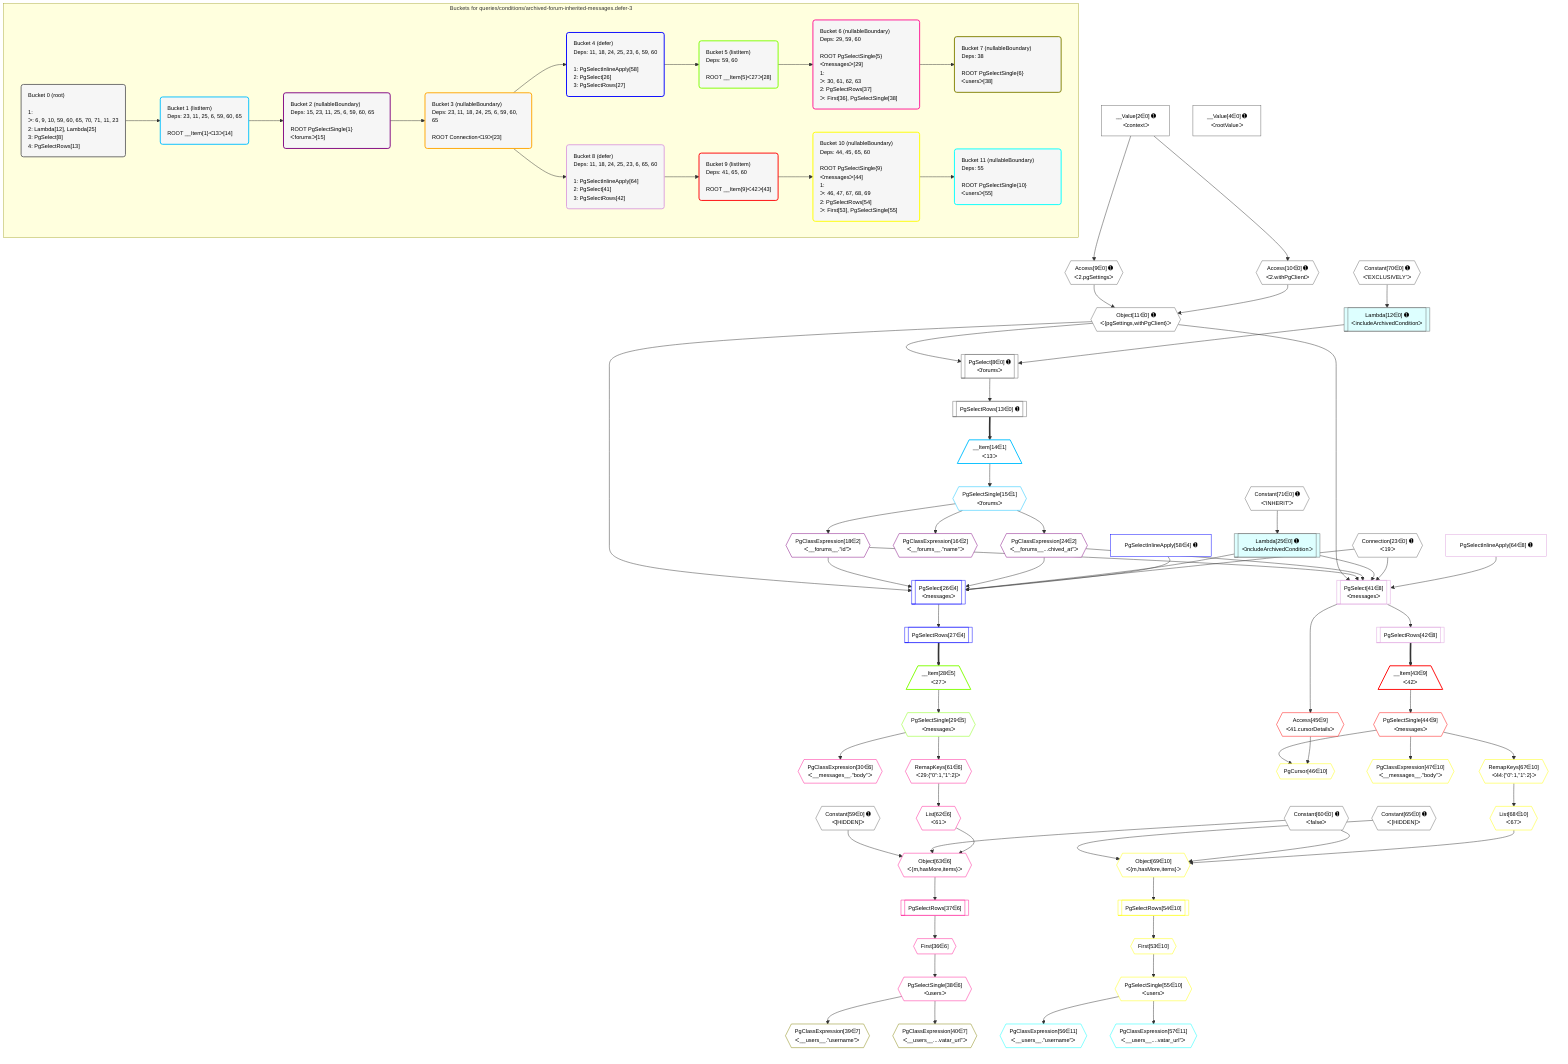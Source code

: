 %%{init: {'themeVariables': { 'fontSize': '12px'}}}%%
graph TD
    classDef path fill:#eee,stroke:#000,color:#000
    classDef plan fill:#fff,stroke-width:1px,color:#000
    classDef itemplan fill:#fff,stroke-width:2px,color:#000
    classDef unbatchedplan fill:#dff,stroke-width:1px,color:#000
    classDef sideeffectplan fill:#fcc,stroke-width:2px,color:#000
    classDef bucket fill:#f6f6f6,color:#000,stroke-width:2px,text-align:left


    %% plan dependencies
    PgSelect8[["PgSelect[8∈0] ➊<br />ᐸforumsᐳ"]]:::plan
    Object11{{"Object[11∈0] ➊<br />ᐸ{pgSettings,withPgClient}ᐳ"}}:::plan
    Lambda12[["Lambda[12∈0] ➊<br />ᐸincludeArchivedConditionᐳ"]]:::unbatchedplan
    Object11 & Lambda12 --> PgSelect8
    Access9{{"Access[9∈0] ➊<br />ᐸ2.pgSettingsᐳ"}}:::plan
    Access10{{"Access[10∈0] ➊<br />ᐸ2.withPgClientᐳ"}}:::plan
    Access9 & Access10 --> Object11
    Connection23{{"Connection[23∈0] ➊<br />ᐸ19ᐳ"}}:::plan
    __Value2["__Value[2∈0] ➊<br />ᐸcontextᐳ"]:::plan
    __Value2 --> Access9
    __Value2 --> Access10
    Constant70{{"Constant[70∈0] ➊<br />ᐸ'EXCLUSIVELY'ᐳ"}}:::plan
    Constant70 --> Lambda12
    PgSelectRows13[["PgSelectRows[13∈0] ➊"]]:::plan
    PgSelect8 --> PgSelectRows13
    Lambda25[["Lambda[25∈0] ➊<br />ᐸincludeArchivedConditionᐳ"]]:::unbatchedplan
    Constant71{{"Constant[71∈0] ➊<br />ᐸ'INHERIT'ᐳ"}}:::plan
    Constant71 --> Lambda25
    __Value4["__Value[4∈0] ➊<br />ᐸrootValueᐳ"]:::plan
    Constant59{{"Constant[59∈0] ➊<br />ᐸ[HIDDEN]ᐳ"}}:::plan
    Constant60{{"Constant[60∈0] ➊<br />ᐸfalseᐳ"}}:::plan
    Constant65{{"Constant[65∈0] ➊<br />ᐸ[HIDDEN]ᐳ"}}:::plan
    __Item14[/"__Item[14∈1]<br />ᐸ13ᐳ"\]:::itemplan
    PgSelectRows13 ==> __Item14
    PgSelectSingle15{{"PgSelectSingle[15∈1]<br />ᐸforumsᐳ"}}:::plan
    __Item14 --> PgSelectSingle15
    PgClassExpression16{{"PgClassExpression[16∈2]<br />ᐸ__forums__.”name”ᐳ"}}:::plan
    PgSelectSingle15 --> PgClassExpression16
    PgClassExpression18{{"PgClassExpression[18∈2]<br />ᐸ__forums__.”id”ᐳ"}}:::plan
    PgSelectSingle15 --> PgClassExpression18
    PgClassExpression24{{"PgClassExpression[24∈2]<br />ᐸ__forums__...chived_at”ᐳ"}}:::plan
    PgSelectSingle15 --> PgClassExpression24
    PgSelect26[["PgSelect[26∈4]<br />ᐸmessagesᐳ"]]:::plan
    PgSelectInlineApply58["PgSelectInlineApply[58∈4] ➊"]:::plan
    Object11 & PgClassExpression18 & PgClassExpression24 & Lambda25 & Connection23 & PgSelectInlineApply58 --> PgSelect26
    PgSelectRows27[["PgSelectRows[27∈4]"]]:::plan
    PgSelect26 --> PgSelectRows27
    __Item28[/"__Item[28∈5]<br />ᐸ27ᐳ"\]:::itemplan
    PgSelectRows27 ==> __Item28
    PgSelectSingle29{{"PgSelectSingle[29∈5]<br />ᐸmessagesᐳ"}}:::plan
    __Item28 --> PgSelectSingle29
    Object63{{"Object[63∈6]<br />ᐸ{m,hasMore,items}ᐳ"}}:::plan
    List62{{"List[62∈6]<br />ᐸ61ᐳ"}}:::plan
    Constant59 & Constant60 & List62 --> Object63
    PgClassExpression30{{"PgClassExpression[30∈6]<br />ᐸ__messages__.”body”ᐳ"}}:::plan
    PgSelectSingle29 --> PgClassExpression30
    First36{{"First[36∈6]"}}:::plan
    PgSelectRows37[["PgSelectRows[37∈6]"]]:::plan
    PgSelectRows37 --> First36
    Object63 --> PgSelectRows37
    PgSelectSingle38{{"PgSelectSingle[38∈6]<br />ᐸusersᐳ"}}:::plan
    First36 --> PgSelectSingle38
    RemapKeys61{{"RemapKeys[61∈6]<br />ᐸ29:{”0”:1,”1”:2}ᐳ"}}:::plan
    PgSelectSingle29 --> RemapKeys61
    RemapKeys61 --> List62
    PgClassExpression39{{"PgClassExpression[39∈7]<br />ᐸ__users__.”username”ᐳ"}}:::plan
    PgSelectSingle38 --> PgClassExpression39
    PgClassExpression40{{"PgClassExpression[40∈7]<br />ᐸ__users__....vatar_url”ᐳ"}}:::plan
    PgSelectSingle38 --> PgClassExpression40
    PgSelect41[["PgSelect[41∈8]<br />ᐸmessagesᐳ"]]:::plan
    PgSelectInlineApply64["PgSelectInlineApply[64∈8] ➊"]:::plan
    Object11 & PgClassExpression18 & PgClassExpression24 & Lambda25 & Connection23 & PgSelectInlineApply64 --> PgSelect41
    PgSelectRows42[["PgSelectRows[42∈8]"]]:::plan
    PgSelect41 --> PgSelectRows42
    __Item43[/"__Item[43∈9]<br />ᐸ42ᐳ"\]:::itemplan
    PgSelectRows42 ==> __Item43
    PgSelectSingle44{{"PgSelectSingle[44∈9]<br />ᐸmessagesᐳ"}}:::plan
    __Item43 --> PgSelectSingle44
    Access45{{"Access[45∈9]<br />ᐸ41.cursorDetailsᐳ"}}:::plan
    PgSelect41 --> Access45
    Object69{{"Object[69∈10]<br />ᐸ{m,hasMore,items}ᐳ"}}:::plan
    List68{{"List[68∈10]<br />ᐸ67ᐳ"}}:::plan
    Constant65 & Constant60 & List68 --> Object69
    PgCursor46{{"PgCursor[46∈10]"}}:::plan
    PgSelectSingle44 & Access45 --> PgCursor46
    PgClassExpression47{{"PgClassExpression[47∈10]<br />ᐸ__messages__.”body”ᐳ"}}:::plan
    PgSelectSingle44 --> PgClassExpression47
    First53{{"First[53∈10]"}}:::plan
    PgSelectRows54[["PgSelectRows[54∈10]"]]:::plan
    PgSelectRows54 --> First53
    Object69 --> PgSelectRows54
    PgSelectSingle55{{"PgSelectSingle[55∈10]<br />ᐸusersᐳ"}}:::plan
    First53 --> PgSelectSingle55
    RemapKeys67{{"RemapKeys[67∈10]<br />ᐸ44:{”0”:1,”1”:2}ᐳ"}}:::plan
    PgSelectSingle44 --> RemapKeys67
    RemapKeys67 --> List68
    PgClassExpression56{{"PgClassExpression[56∈11]<br />ᐸ__users__.”username”ᐳ"}}:::plan
    PgSelectSingle55 --> PgClassExpression56
    PgClassExpression57{{"PgClassExpression[57∈11]<br />ᐸ__users__....vatar_url”ᐳ"}}:::plan
    PgSelectSingle55 --> PgClassExpression57

    %% define steps

    subgraph "Buckets for queries/conditions/archived-forum-inherited-messages.defer-3"
    Bucket0("Bucket 0 (root)<br /><br />1: <br />ᐳ: 6, 9, 10, 59, 60, 65, 70, 71, 11, 23<br />2: Lambda[12], Lambda[25]<br />3: PgSelect[8]<br />4: PgSelectRows[13]"):::bucket
    classDef bucket0 stroke:#696969
    class Bucket0,__Value2,__Value4,PgSelect8,Access9,Access10,Object11,Lambda12,PgSelectRows13,Connection23,Lambda25,Constant59,Constant60,Constant65,Constant70,Constant71 bucket0
    Bucket1("Bucket 1 (listItem)<br />Deps: 23, 11, 25, 6, 59, 60, 65<br /><br />ROOT __Item{1}ᐸ13ᐳ[14]"):::bucket
    classDef bucket1 stroke:#00bfff
    class Bucket1,__Item14,PgSelectSingle15 bucket1
    Bucket2("Bucket 2 (nullableBoundary)<br />Deps: 15, 23, 11, 25, 6, 59, 60, 65<br /><br />ROOT PgSelectSingle{1}ᐸforumsᐳ[15]"):::bucket
    classDef bucket2 stroke:#7f007f
    class Bucket2,PgClassExpression16,PgClassExpression18,PgClassExpression24 bucket2
    Bucket3("Bucket 3 (nullableBoundary)<br />Deps: 23, 11, 18, 24, 25, 6, 59, 60, 65<br /><br />ROOT Connectionᐸ19ᐳ[23]"):::bucket
    classDef bucket3 stroke:#ffa500
    class Bucket3 bucket3
    Bucket4("Bucket 4 (defer)<br />Deps: 11, 18, 24, 25, 23, 6, 59, 60<br /><br />1: PgSelectInlineApply[58]<br />2: PgSelect[26]<br />3: PgSelectRows[27]"):::bucket
    classDef bucket4 stroke:#0000ff
    class Bucket4,PgSelect26,PgSelectRows27,PgSelectInlineApply58 bucket4
    Bucket5("Bucket 5 (listItem)<br />Deps: 59, 60<br /><br />ROOT __Item{5}ᐸ27ᐳ[28]"):::bucket
    classDef bucket5 stroke:#7fff00
    class Bucket5,__Item28,PgSelectSingle29 bucket5
    Bucket6("Bucket 6 (nullableBoundary)<br />Deps: 29, 59, 60<br /><br />ROOT PgSelectSingle{5}ᐸmessagesᐳ[29]<br />1: <br />ᐳ: 30, 61, 62, 63<br />2: PgSelectRows[37]<br />ᐳ: First[36], PgSelectSingle[38]"):::bucket
    classDef bucket6 stroke:#ff1493
    class Bucket6,PgClassExpression30,First36,PgSelectRows37,PgSelectSingle38,RemapKeys61,List62,Object63 bucket6
    Bucket7("Bucket 7 (nullableBoundary)<br />Deps: 38<br /><br />ROOT PgSelectSingle{6}ᐸusersᐳ[38]"):::bucket
    classDef bucket7 stroke:#808000
    class Bucket7,PgClassExpression39,PgClassExpression40 bucket7
    Bucket8("Bucket 8 (defer)<br />Deps: 11, 18, 24, 25, 23, 6, 65, 60<br /><br />1: PgSelectInlineApply[64]<br />2: PgSelect[41]<br />3: PgSelectRows[42]"):::bucket
    classDef bucket8 stroke:#dda0dd
    class Bucket8,PgSelect41,PgSelectRows42,PgSelectInlineApply64 bucket8
    Bucket9("Bucket 9 (listItem)<br />Deps: 41, 65, 60<br /><br />ROOT __Item{9}ᐸ42ᐳ[43]"):::bucket
    classDef bucket9 stroke:#ff0000
    class Bucket9,__Item43,PgSelectSingle44,Access45 bucket9
    Bucket10("Bucket 10 (nullableBoundary)<br />Deps: 44, 45, 65, 60<br /><br />ROOT PgSelectSingle{9}ᐸmessagesᐳ[44]<br />1: <br />ᐳ: 46, 47, 67, 68, 69<br />2: PgSelectRows[54]<br />ᐳ: First[53], PgSelectSingle[55]"):::bucket
    classDef bucket10 stroke:#ffff00
    class Bucket10,PgCursor46,PgClassExpression47,First53,PgSelectRows54,PgSelectSingle55,RemapKeys67,List68,Object69 bucket10
    Bucket11("Bucket 11 (nullableBoundary)<br />Deps: 55<br /><br />ROOT PgSelectSingle{10}ᐸusersᐳ[55]"):::bucket
    classDef bucket11 stroke:#00ffff
    class Bucket11,PgClassExpression56,PgClassExpression57 bucket11
    Bucket0 --> Bucket1
    Bucket1 --> Bucket2
    Bucket2 --> Bucket3
    Bucket3 --> Bucket4 & Bucket8
    Bucket4 --> Bucket5
    Bucket5 --> Bucket6
    Bucket6 --> Bucket7
    Bucket8 --> Bucket9
    Bucket9 --> Bucket10
    Bucket10 --> Bucket11
    end